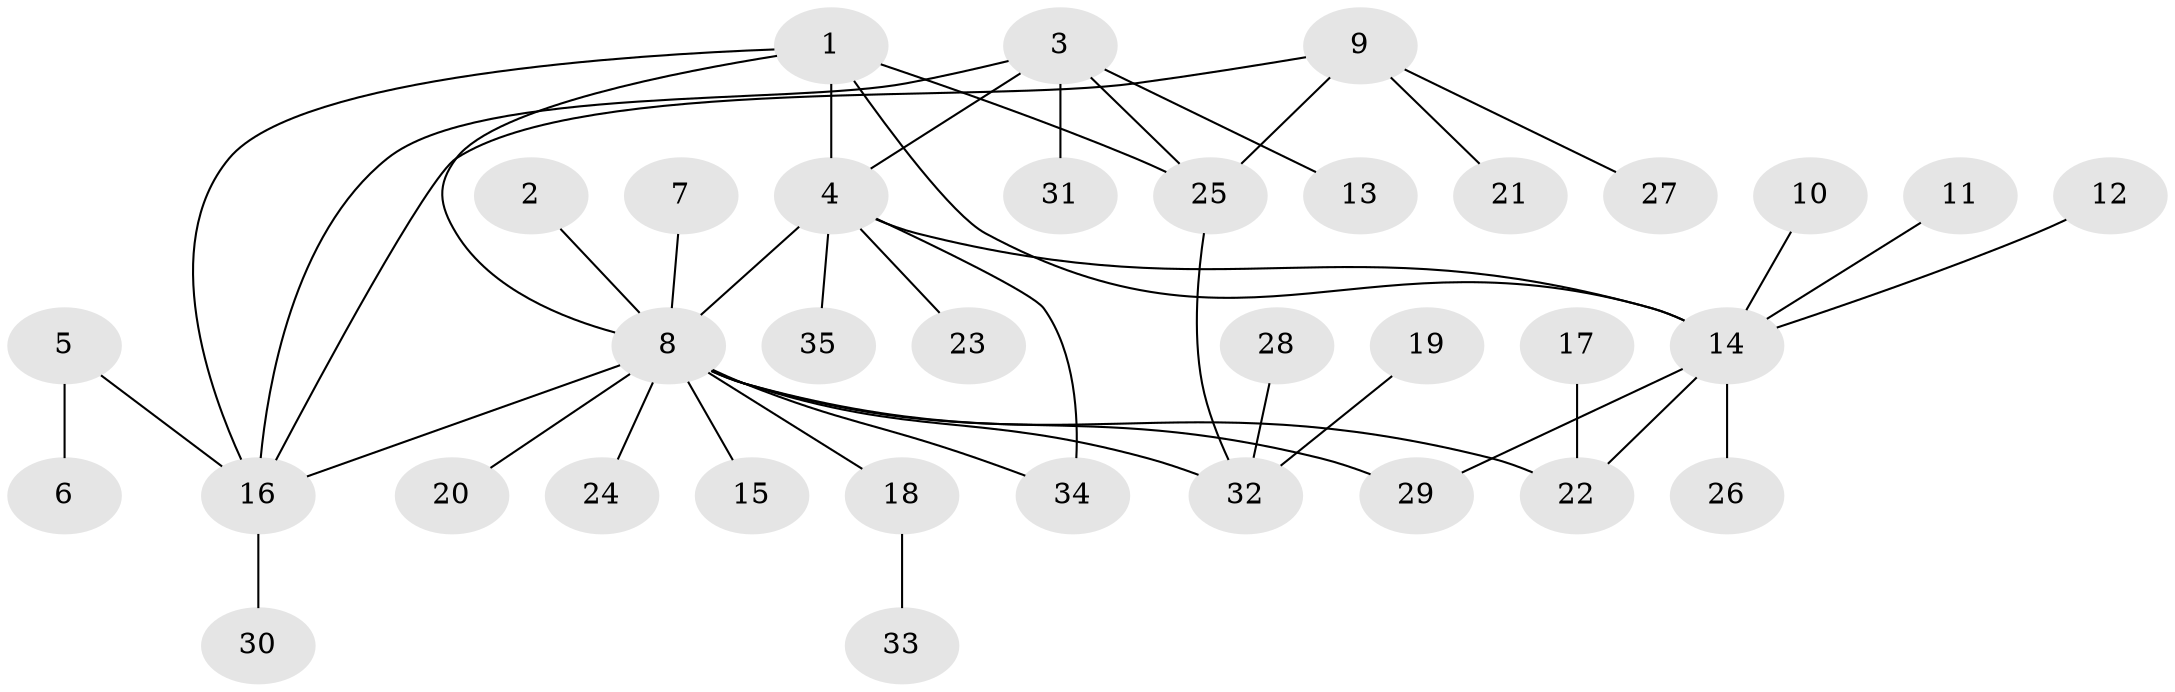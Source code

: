 // original degree distribution, {5: 0.08, 7: 0.04, 1: 0.58, 6: 0.02, 14: 0.02, 2: 0.2, 9: 0.02, 3: 0.04}
// Generated by graph-tools (version 1.1) at 2025/37/03/04/25 23:37:35]
// undirected, 35 vertices, 44 edges
graph export_dot {
  node [color=gray90,style=filled];
  1;
  2;
  3;
  4;
  5;
  6;
  7;
  8;
  9;
  10;
  11;
  12;
  13;
  14;
  15;
  16;
  17;
  18;
  19;
  20;
  21;
  22;
  23;
  24;
  25;
  26;
  27;
  28;
  29;
  30;
  31;
  32;
  33;
  34;
  35;
  1 -- 4 [weight=1.0];
  1 -- 8 [weight=1.0];
  1 -- 14 [weight=1.0];
  1 -- 16 [weight=1.0];
  1 -- 25 [weight=1.0];
  2 -- 8 [weight=1.0];
  3 -- 4 [weight=1.0];
  3 -- 13 [weight=1.0];
  3 -- 16 [weight=1.0];
  3 -- 25 [weight=1.0];
  3 -- 31 [weight=1.0];
  4 -- 8 [weight=1.0];
  4 -- 14 [weight=1.0];
  4 -- 23 [weight=1.0];
  4 -- 34 [weight=1.0];
  4 -- 35 [weight=1.0];
  5 -- 6 [weight=1.0];
  5 -- 16 [weight=1.0];
  7 -- 8 [weight=1.0];
  8 -- 15 [weight=1.0];
  8 -- 16 [weight=1.0];
  8 -- 18 [weight=1.0];
  8 -- 20 [weight=1.0];
  8 -- 22 [weight=1.0];
  8 -- 24 [weight=1.0];
  8 -- 29 [weight=1.0];
  8 -- 32 [weight=1.0];
  8 -- 34 [weight=1.0];
  9 -- 16 [weight=1.0];
  9 -- 21 [weight=1.0];
  9 -- 25 [weight=1.0];
  9 -- 27 [weight=1.0];
  10 -- 14 [weight=1.0];
  11 -- 14 [weight=1.0];
  12 -- 14 [weight=1.0];
  14 -- 22 [weight=1.0];
  14 -- 26 [weight=1.0];
  14 -- 29 [weight=1.0];
  16 -- 30 [weight=1.0];
  17 -- 22 [weight=1.0];
  18 -- 33 [weight=1.0];
  19 -- 32 [weight=1.0];
  25 -- 32 [weight=1.0];
  28 -- 32 [weight=1.0];
}
